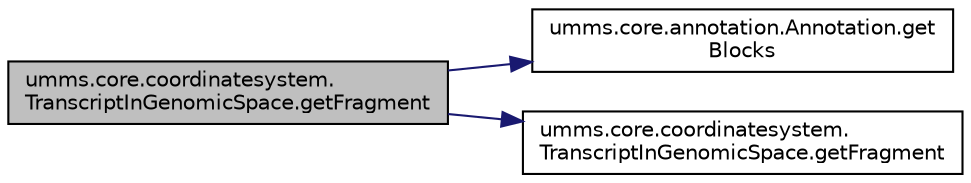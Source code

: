 digraph "umms.core.coordinatesystem.TranscriptInGenomicSpace.getFragment"
{
  edge [fontname="Helvetica",fontsize="10",labelfontname="Helvetica",labelfontsize="10"];
  node [fontname="Helvetica",fontsize="10",shape=record];
  rankdir="LR";
  Node1 [label="umms.core.coordinatesystem.\lTranscriptInGenomicSpace.getFragment",height=0.2,width=0.4,color="black", fillcolor="grey75", style="filled" fontcolor="black"];
  Node1 -> Node2 [color="midnightblue",fontsize="10",style="solid"];
  Node2 [label="umms.core.annotation.Annotation.get\lBlocks",height=0.2,width=0.4,color="black", fillcolor="white", style="filled",URL="$interfaceumms_1_1core_1_1annotation_1_1_annotation.html#a1fc089c9a77adad8c174d36bf2452489"];
  Node1 -> Node3 [color="midnightblue",fontsize="10",style="solid"];
  Node3 [label="umms.core.coordinatesystem.\lTranscriptInGenomicSpace.getFragment",height=0.2,width=0.4,color="black", fillcolor="white", style="filled",URL="$classumms_1_1core_1_1coordinatesystem_1_1_transcript_in_genomic_space.html#a2a9774c8e5e1a638366899cf97fd2cde"];
}
